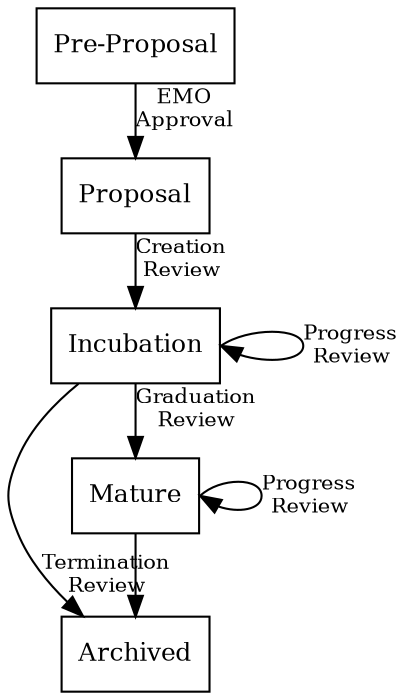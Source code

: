 /*
 * Copyright (C) Eclipse Foundation, Inc. and others. 
 * 
 * This program and the accompanying materials are made available under the
 * terms of the Eclipse Public License v. 2.0 which is available at
 * http://www.eclipse.org/legal/epl-2.0.
 * 
 * SPDX-License-Identifier: EPL-2.0
 */
digraph {
	// Graph properties
	bgcolor=transparent;
	rankdir=LR;
	rank=same;
	// Nodes that define the key points in the process
	node [shape=box;style=filled;fillcolor=white;fontsize=12];
	{
		preproposal[label="Pre-Proposal"];
		proposal[label="Proposal"];
		incubation[label="Incubation"];
		mature[label="Mature"];
		archived[label="Archived"];
	}
	
	edge [fontsize=10];
	preproposal -> proposal [xlabel="EMO\nApproval"];
	proposal -> incubation  [xlabel="Creation\nReview"];
	incubation -> mature [xlabel="Graduation\nReview"];
	mature -> archived [label="Termination\nReview"];
	incubation -> archived;

	incubation:e -> incubation:e [label="Progress\nReview"]
	mature:e -> mature:e [label="Progress\nReview"]
}